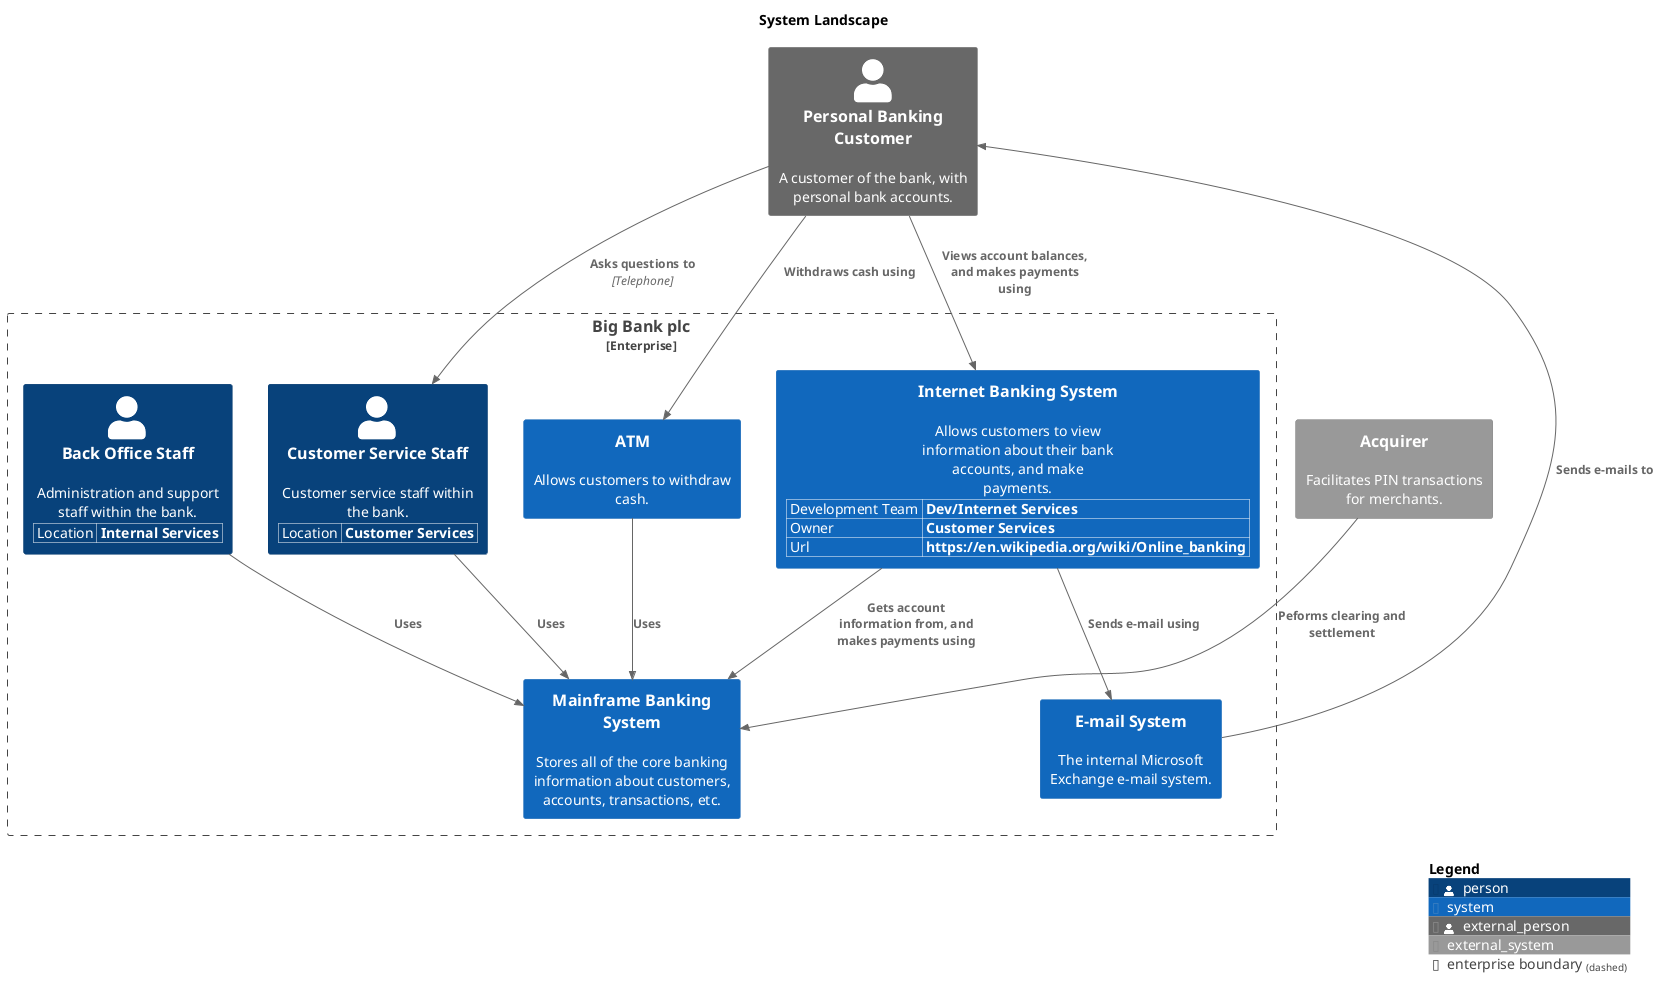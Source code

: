 @startuml
set separator none
title System Landscape

top to bottom direction

!include <C4/C4>
!include <C4/C4_Context>

Enterprise_Boundary(enterprise, "Big Bank plc") {
  WithoutPropertyHeader()
  AddProperty("Location","Customer Services")
  Person(CustomerServiceStaff, "Customer Service Staff", $descr="Customer service staff within the bank.", $tags="", $link="")
  WithoutPropertyHeader()
  AddProperty("Location","Internal Services")
  Person(BackOfficeStaff, "Back Office Staff", $descr="Administration and support staff within the bank.", $tags="", $link="")
  System(MainframeBankingSystem, "Mainframe Banking System", $descr="Stores all of the core banking information about customers, accounts, transactions, etc.", $tags="", $link="")
  System(EmailSystem, "E-mail System", $descr="The internal Microsoft Exchange e-mail system.", $tags="", $link="")
  System(ATM, "ATM", $descr="Allows customers to withdraw cash.", $tags="", $link="")
  WithoutPropertyHeader()
  AddProperty("Development Team","Dev/Internet Services")
  AddProperty("Owner","Customer Services")
  AddProperty("Url","https://en.wikipedia.org/wiki/Online_banking")
  System(InternetBankingSystem, "Internet Banking System", $descr="Allows customers to view information about their bank accounts, and make payments.", $tags="", $link="")
}

Person_Ext(PersonalBankingCustomer, "Personal Banking Customer", $descr="A customer of the bank, with personal bank accounts.", $tags="", $link="")
System_Ext(Acquirer, "Acquirer", $descr="Facilitates PIN transactions for merchants.", $tags="", $link="")

Rel_D(PersonalBankingCustomer, InternetBankingSystem, "Views account balances, and makes payments using", $techn="", $tags="", $link="")
Rel_D(InternetBankingSystem, MainframeBankingSystem, "Gets account information from, and makes payments using", $techn="", $tags="", $link="")
Rel_D(InternetBankingSystem, EmailSystem, "Sends e-mail using", $techn="", $tags="", $link="")
Rel_D(EmailSystem, PersonalBankingCustomer, "Sends e-mails to", $techn="", $tags="", $link="")
Rel_D(PersonalBankingCustomer, CustomerServiceStaff, "Asks questions to", $techn="Telephone", $tags="", $link="")
Rel_D(CustomerServiceStaff, MainframeBankingSystem, "Uses", $techn="", $tags="", $link="")
Rel_D(PersonalBankingCustomer, ATM, "Withdraws cash using", $techn="", $tags="", $link="")
Rel_D(ATM, MainframeBankingSystem, "Uses", $techn="", $tags="", $link="")
Rel_D(BackOfficeStaff, MainframeBankingSystem, "Uses", $techn="", $tags="", $link="")
Rel_D(Acquirer, MainframeBankingSystem, "Peforms clearing and settlement", $techn="", $tags="", $link="")

SHOW_LEGEND(true)
@enduml